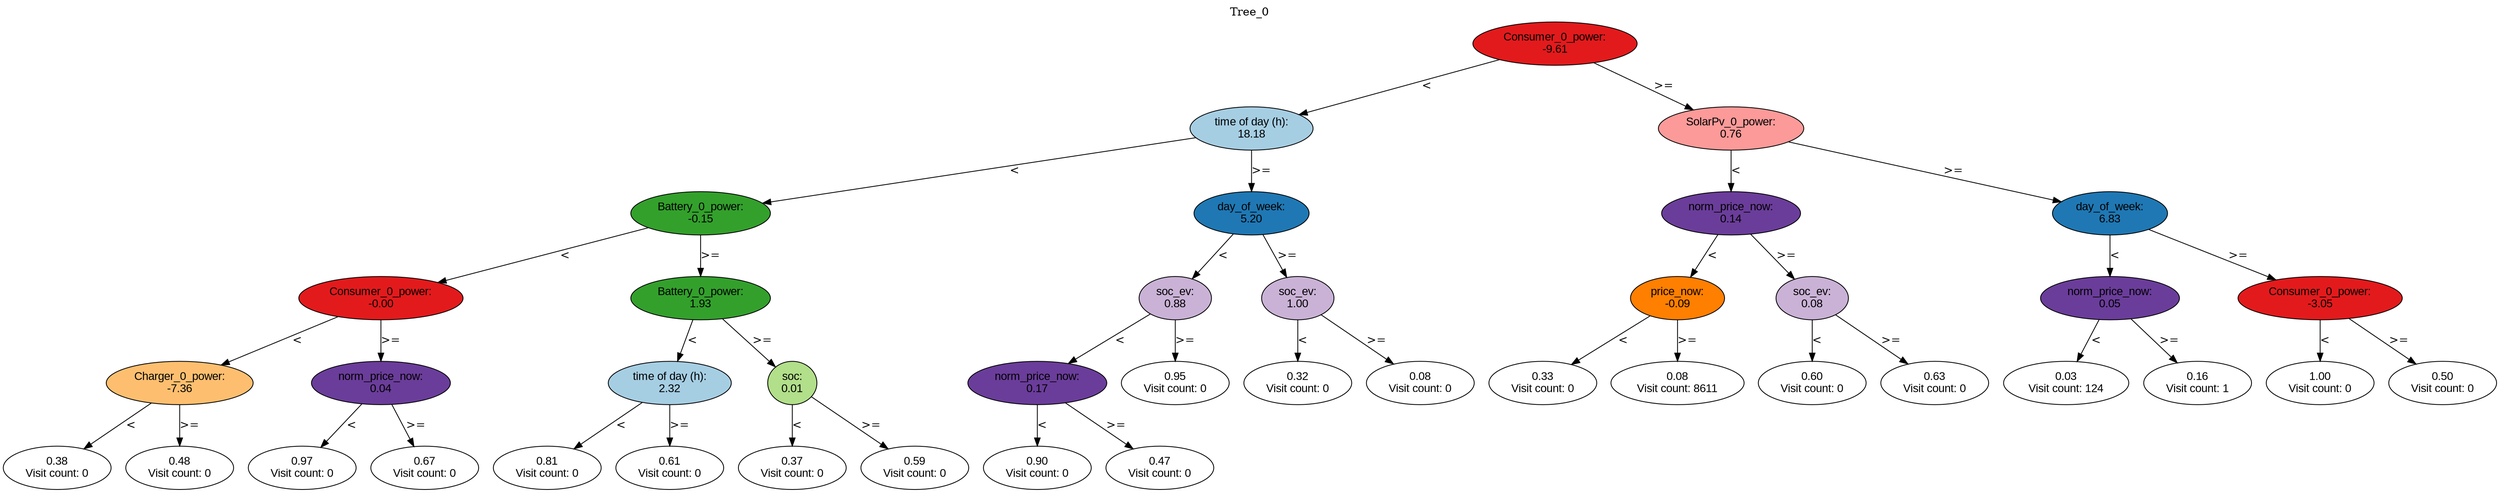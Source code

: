 digraph BST {
    node [fontname="Arial" style=filled colorscheme=paired12];
    0 [ label = "Consumer_0_power:
-9.61" fillcolor=6];
    1 [ label = "time of day (h):
18.18" fillcolor=1];
    2 [ label = "Battery_0_power:
-0.15" fillcolor=4];
    3 [ label = "Consumer_0_power:
-0.00" fillcolor=6];
    4 [ label = "Charger_0_power:
-7.36" fillcolor=7];
    5 [ label = "0.38
Visit count: 0" fillcolor=white];
    6 [ label = "0.48
Visit count: 0" fillcolor=white];
    7 [ label = "norm_price_now:
0.04" fillcolor=10];
    8 [ label = "0.97
Visit count: 0" fillcolor=white];
    9 [ label = "0.67
Visit count: 0" fillcolor=white];
    10 [ label = "Battery_0_power:
1.93" fillcolor=4];
    11 [ label = "time of day (h):
2.32" fillcolor=1];
    12 [ label = "0.81
Visit count: 0" fillcolor=white];
    13 [ label = "0.61
Visit count: 0" fillcolor=white];
    14 [ label = "soc:
0.01" fillcolor=3];
    15 [ label = "0.37
Visit count: 0" fillcolor=white];
    16 [ label = "0.59
Visit count: 0" fillcolor=white];
    17 [ label = "day_of_week:
5.20" fillcolor=2];
    18 [ label = "soc_ev:
0.88" fillcolor=9];
    19 [ label = "norm_price_now:
0.17" fillcolor=10];
    20 [ label = "0.90
Visit count: 0" fillcolor=white];
    21 [ label = "0.47
Visit count: 0" fillcolor=white];
    22 [ label = "0.95
Visit count: 0" fillcolor=white];
    23 [ label = "soc_ev:
1.00" fillcolor=9];
    24 [ label = "0.32
Visit count: 0" fillcolor=white];
    25 [ label = "0.08
Visit count: 0" fillcolor=white];
    26 [ label = "SolarPv_0_power:
0.76" fillcolor=5];
    27 [ label = "norm_price_now:
0.14" fillcolor=10];
    28 [ label = "price_now:
-0.09" fillcolor=8];
    29 [ label = "0.33
Visit count: 0" fillcolor=white];
    30 [ label = "0.08
Visit count: 8611" fillcolor=white];
    31 [ label = "soc_ev:
0.08" fillcolor=9];
    32 [ label = "0.60
Visit count: 0" fillcolor=white];
    33 [ label = "0.63
Visit count: 0" fillcolor=white];
    34 [ label = "day_of_week:
6.83" fillcolor=2];
    35 [ label = "norm_price_now:
0.05" fillcolor=10];
    36 [ label = "0.03
Visit count: 124" fillcolor=white];
    37 [ label = "0.16
Visit count: 1" fillcolor=white];
    38 [ label = "Consumer_0_power:
-3.05" fillcolor=6];
    39 [ label = "1.00
Visit count: 0" fillcolor=white];
    40 [ label = "0.50
Visit count: 0" fillcolor=white];

    0  -> 1[ label = "<"];
    0  -> 26[ label = ">="];
    1  -> 2[ label = "<"];
    1  -> 17[ label = ">="];
    2  -> 3[ label = "<"];
    2  -> 10[ label = ">="];
    3  -> 4[ label = "<"];
    3  -> 7[ label = ">="];
    4  -> 5[ label = "<"];
    4  -> 6[ label = ">="];
    7  -> 8[ label = "<"];
    7  -> 9[ label = ">="];
    10  -> 11[ label = "<"];
    10  -> 14[ label = ">="];
    11  -> 12[ label = "<"];
    11  -> 13[ label = ">="];
    14  -> 15[ label = "<"];
    14  -> 16[ label = ">="];
    17  -> 18[ label = "<"];
    17  -> 23[ label = ">="];
    18  -> 19[ label = "<"];
    18  -> 22[ label = ">="];
    19  -> 20[ label = "<"];
    19  -> 21[ label = ">="];
    23  -> 24[ label = "<"];
    23  -> 25[ label = ">="];
    26  -> 27[ label = "<"];
    26  -> 34[ label = ">="];
    27  -> 28[ label = "<"];
    27  -> 31[ label = ">="];
    28  -> 29[ label = "<"];
    28  -> 30[ label = ">="];
    31  -> 32[ label = "<"];
    31  -> 33[ label = ">="];
    34  -> 35[ label = "<"];
    34  -> 38[ label = ">="];
    35  -> 36[ label = "<"];
    35  -> 37[ label = ">="];
    38  -> 39[ label = "<"];
    38  -> 40[ label = ">="];

    labelloc="t";
    label="Tree_0";
}